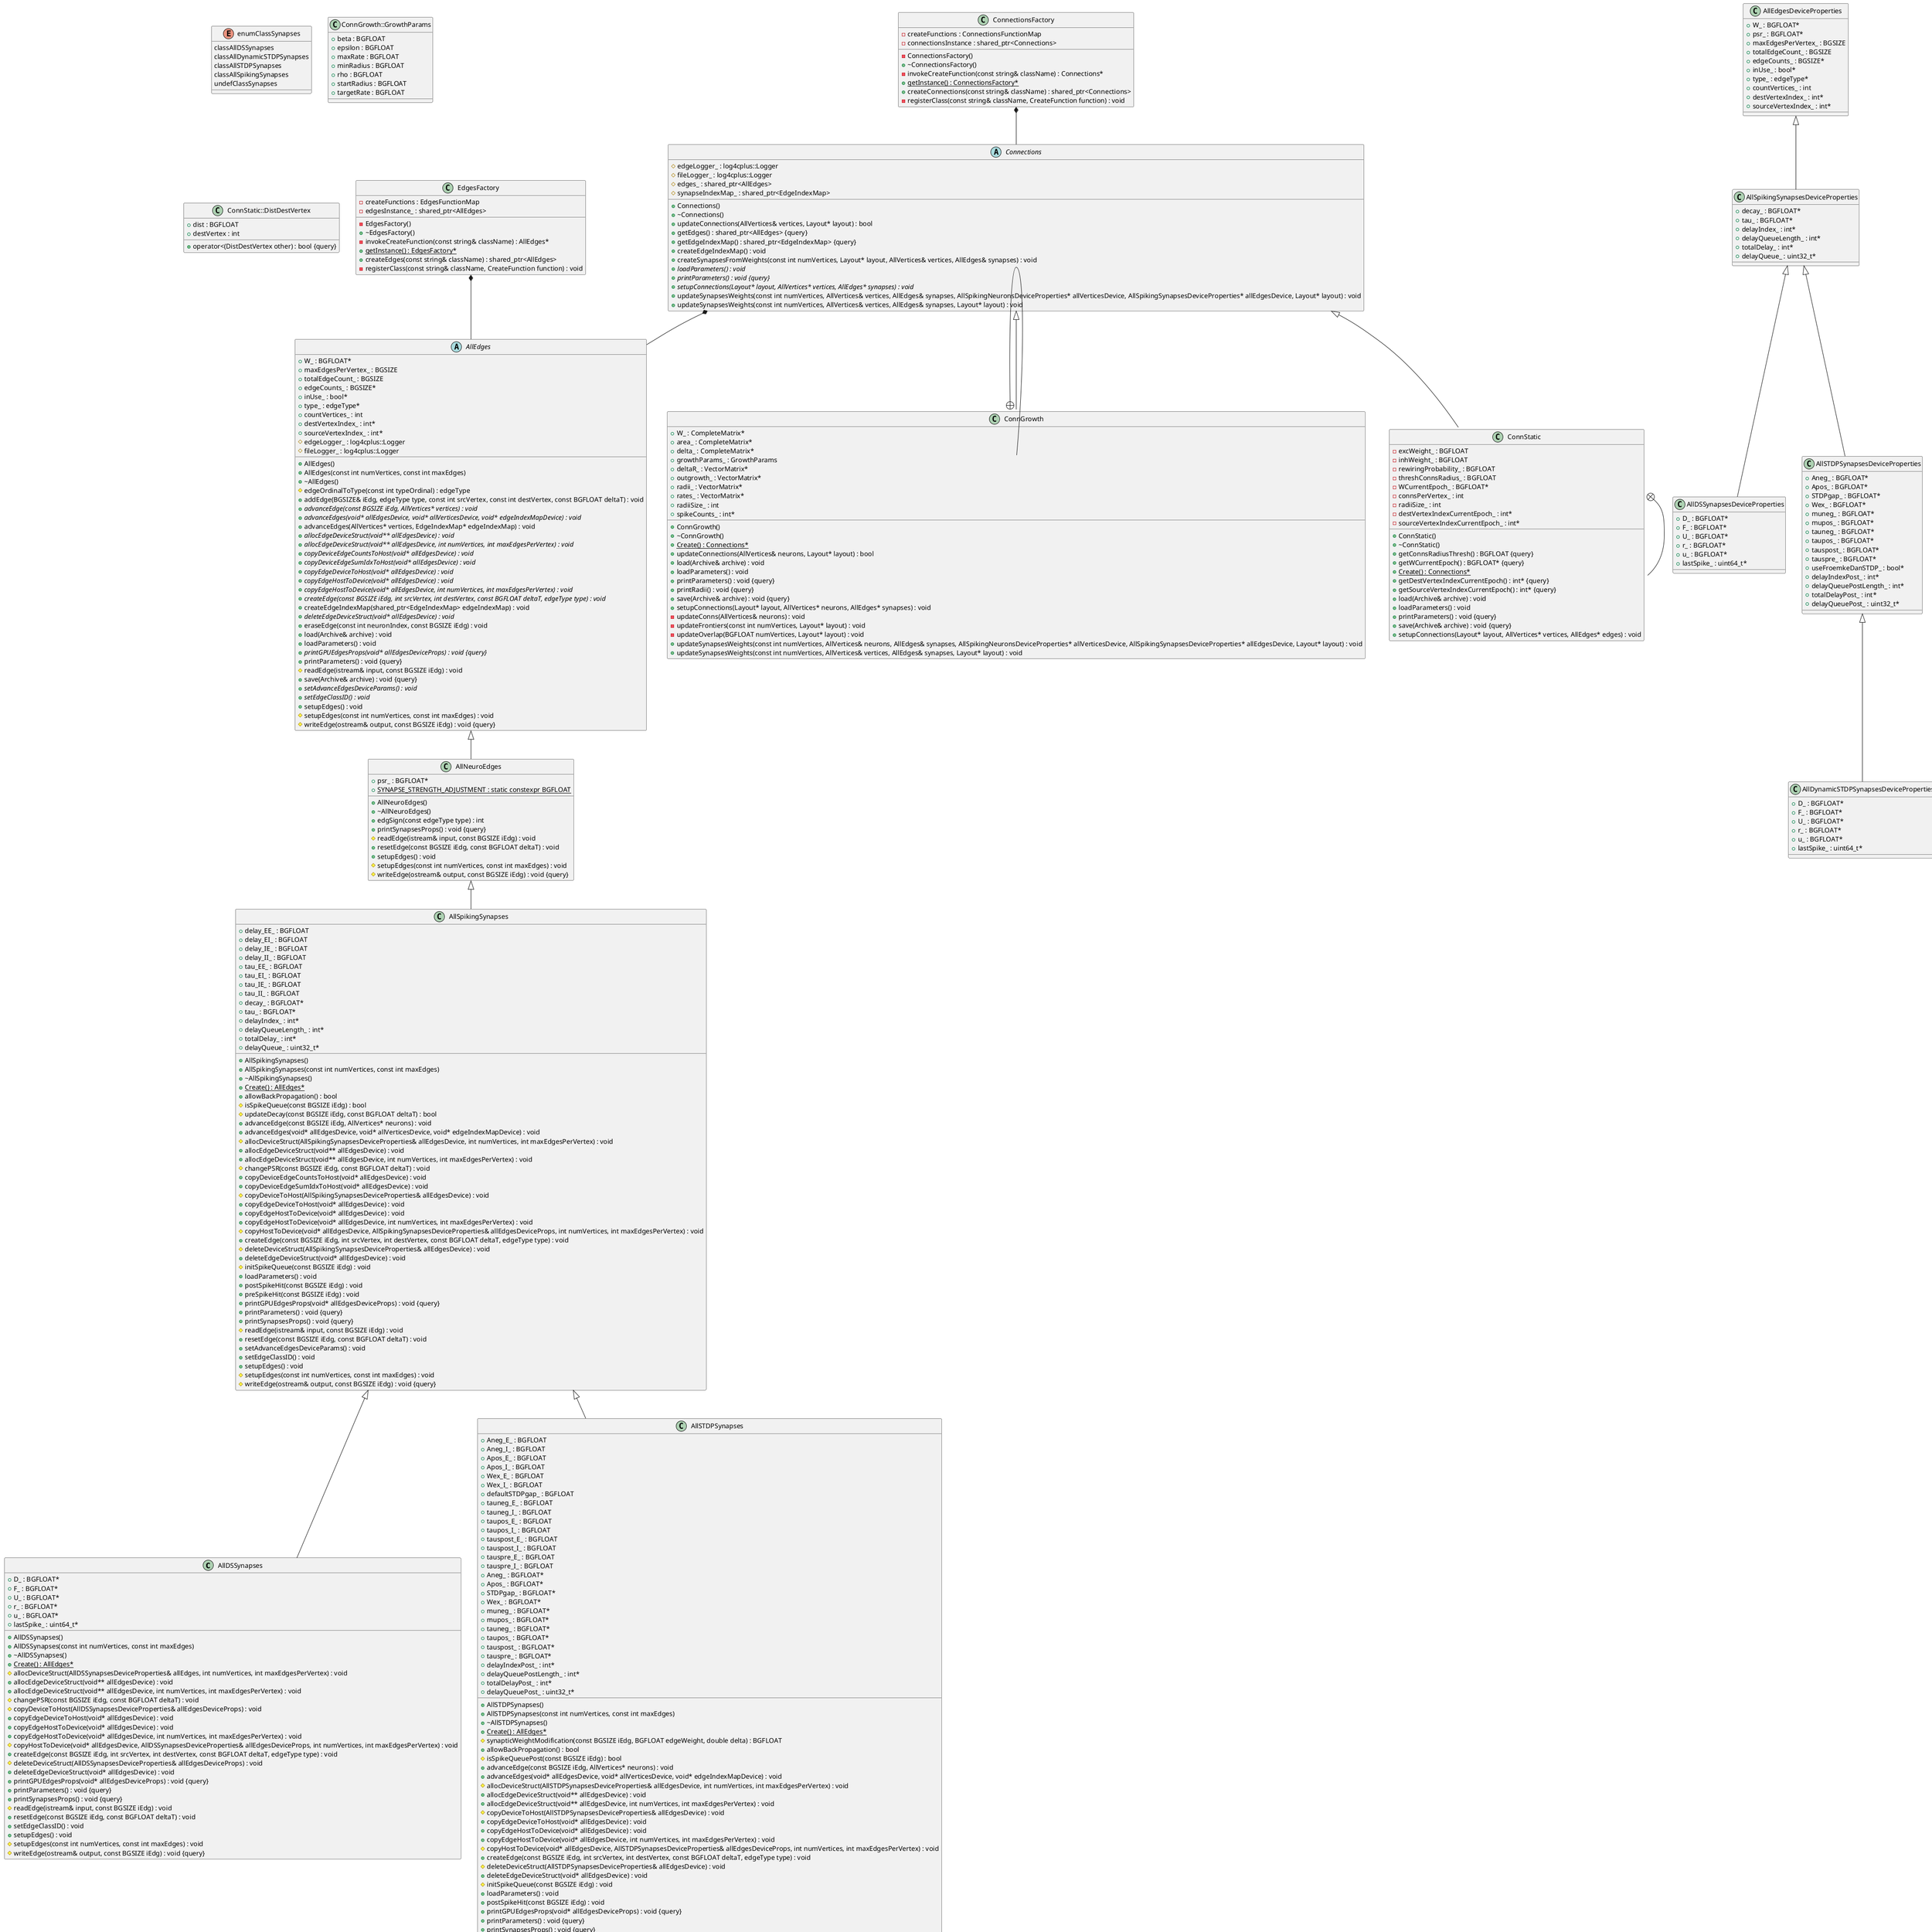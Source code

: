 @startuml ConnectionsClassDiagram





/' Objects '/

class AllDSSynapses {
	+AllDSSynapses()
	+AllDSSynapses(const int numVertices, const int maxEdges)
	+~AllDSSynapses()
	+{static} Create() : AllEdges*
	+D_ : BGFLOAT*
	+F_ : BGFLOAT*
	+U_ : BGFLOAT*
	+r_ : BGFLOAT*
	+u_ : BGFLOAT*
	+lastSpike_ : uint64_t*
	#allocDeviceStruct(AllDSSynapsesDeviceProperties& allEdges, int numVertices, int maxEdgesPerVertex) : void
	+allocEdgeDeviceStruct(void** allEdgesDevice) : void
	+allocEdgeDeviceStruct(void** allEdgesDevice, int numVertices, int maxEdgesPerVertex) : void
	#changePSR(const BGSIZE iEdg, const BGFLOAT deltaT) : void
	#copyDeviceToHost(AllDSSynapsesDeviceProperties& allEdgesDeviceProps) : void
	+copyEdgeDeviceToHost(void* allEdgesDevice) : void
	+copyEdgeHostToDevice(void* allEdgesDevice) : void
	+copyEdgeHostToDevice(void* allEdgesDevice, int numVertices, int maxEdgesPerVertex) : void
	#copyHostToDevice(void* allEdgesDevice, AllDSSynapsesDeviceProperties& allEdgesDeviceProps, int numVertices, int maxEdgesPerVertex) : void
	+createEdge(const BGSIZE iEdg, int srcVertex, int destVertex, const BGFLOAT deltaT, edgeType type) : void
	#deleteDeviceStruct(AllDSSynapsesDeviceProperties& allEdgesDeviceProps) : void
	+deleteEdgeDeviceStruct(void* allEdgesDevice) : void
	+printGPUEdgesProps(void* allEdgesDeviceProps) : void {query}
	+printParameters() : void {query}
	+printSynapsesProps() : void {query}
	#readEdge(istream& input, const BGSIZE iEdg) : void
	+resetEdge(const BGSIZE iEdg, const BGFLOAT deltaT) : void
	+setEdgeClassID() : void
	+setupEdges() : void
	#setupEdges(const int numVertices, const int maxEdges) : void
	#writeEdge(ostream& output, const BGSIZE iEdg) : void {query}
}


class AllDynamicSTDPSynapses {
	+AllDynamicSTDPSynapses()
	+AllDynamicSTDPSynapses(const int numVertices, const int maxEdges)
	+~AllDynamicSTDPSynapses()
	+{static} Create() : AllEdges*
	+D_ : BGFLOAT*
	+F_ : BGFLOAT*
	+U_ : BGFLOAT*
	+r_ : BGFLOAT*
	+u_ : BGFLOAT*
	+lastSpike_ : uint64_t*
	#allocDeviceStruct(AllDynamicSTDPSynapsesDeviceProperties& allEdges, int numVertices, int maxEdgesPerVertex) : void
	+allocEdgeDeviceStruct(void** allEdgesDevice) : void
	+allocEdgeDeviceStruct(void** allEdgesDevice, int numVertices, int maxEdgesPerVertex) : void
	#changePSR(const BGSIZE iEdg, const BGFLOAT deltaT) : void
	#copyDeviceToHost(AllDynamicSTDPSynapsesDeviceProperties& allEdgesDeviceProps) : void
	+copyEdgeDeviceToHost(void* allEdgesDevice) : void
	+copyEdgeHostToDevice(void* allEdgesDevice) : void
	+copyEdgeHostToDevice(void* allEdgesDevice, int numVertices, int maxEdgesPerVertex) : void
	#copyHostToDevice(void* allEdgesDevice, AllDynamicSTDPSynapsesDeviceProperties& allEdgesDeviceProps, int numVertices, int maxEdgesPerVertex) : void
	+createEdge(const BGSIZE iEdg, int srcVertex, int destVertex, const BGFLOAT deltaT, edgeType type) : void
	#deleteDeviceStruct(AllDynamicSTDPSynapsesDeviceProperties& allEdgesDeviceProps) : void
	+deleteEdgeDeviceStruct(void* allEdgesDevice) : void
	+printGPUEdgesProps(void* allEdgesDeviceProps) : void {query}
	+printParameters() : void {query}
	+printSynapsesProps() : void {query}
	#readEdge(istream& input, const BGSIZE iEdg) : void
	+resetEdge(const BGSIZE iEdg, const BGFLOAT deltaT) : void
	+setEdgeClassID() : void
	+setupEdges() : void
	#setupEdges(const int numVertices, const int maxEdges) : void
	#writeEdge(ostream& output, const BGSIZE iEdg) : void {query}
}


abstract class AllEdges {
	+AllEdges()
	+AllEdges(const int numVertices, const int maxEdges)
	+~AllEdges()
	+W_ : BGFLOAT*
	+maxEdgesPerVertex_ : BGSIZE
	+totalEdgeCount_ : BGSIZE
	+edgeCounts_ : BGSIZE*
	+inUse_ : bool*
	#edgeOrdinalToType(const int typeOrdinal) : edgeType
	+type_ : edgeType*
	+countVertices_ : int
	+destVertexIndex_ : int*
	+sourceVertexIndex_ : int*
	#edgeLogger_ : log4cplus::Logger
	#fileLogger_ : log4cplus::Logger
	+addEdge(BGSIZE& iEdg, edgeType type, const int srcVertex, const int destVertex, const BGFLOAT deltaT) : void
	+{abstract} advanceEdge(const BGSIZE iEdg, AllVertices* vertices) : void
	+{abstract} advanceEdges(void* allEdgesDevice, void* allVerticesDevice, void* edgeIndexMapDevice) : void
	+advanceEdges(AllVertices* vertices, EdgeIndexMap* edgeIndexMap) : void
	+{abstract} allocEdgeDeviceStruct(void** allEdgesDevice) : void
	+{abstract} allocEdgeDeviceStruct(void** allEdgesDevice, int numVertices, int maxEdgesPerVertex) : void
	+{abstract} copyDeviceEdgeCountsToHost(void* allEdgesDevice) : void
	+{abstract} copyDeviceEdgeSumIdxToHost(void* allEdgesDevice) : void
	+{abstract} copyEdgeDeviceToHost(void* allEdgesDevice) : void
	+{abstract} copyEdgeHostToDevice(void* allEdgesDevice) : void
	+{abstract} copyEdgeHostToDevice(void* allEdgesDevice, int numVertices, int maxEdgesPerVertex) : void
	+{abstract} createEdge(const BGSIZE iEdg, int srcVertex, int destVertex, const BGFLOAT deltaT, edgeType type) : void
	+createEdgeIndexMap(shared_ptr<EdgeIndexMap> edgeIndexMap) : void
	+{abstract} deleteEdgeDeviceStruct(void* allEdgesDevice) : void
	+eraseEdge(const int neuronIndex, const BGSIZE iEdg) : void
	+load(Archive& archive) : void
	+loadParameters() : void
	+{abstract} printGPUEdgesProps(void* allEdgesDeviceProps) : void {query}
	+printParameters() : void {query}
	#readEdge(istream& input, const BGSIZE iEdg) : void
	+save(Archive& archive) : void {query}
	+{abstract} setAdvanceEdgesDeviceParams() : void
	+{abstract} setEdgeClassID() : void
	+setupEdges() : void
	#setupEdges(const int numVertices, const int maxEdges) : void
	#writeEdge(ostream& output, const BGSIZE iEdg) : void {query}
}


class AllNeuroEdges {
	+AllNeuroEdges()
	+~AllNeuroEdges()
	+psr_ : BGFLOAT*
	+edgSign(const edgeType type) : int
	+{static} SYNAPSE_STRENGTH_ADJUSTMENT : static constexpr BGFLOAT
	+printSynapsesProps() : void {query}
	#readEdge(istream& input, const BGSIZE iEdg) : void
	+resetEdge(const BGSIZE iEdg, const BGFLOAT deltaT) : void
	+setupEdges() : void
	#setupEdges(const int numVertices, const int maxEdges) : void
	#writeEdge(ostream& output, const BGSIZE iEdg) : void {query}
}


class AllSTDPSynapses {
	+AllSTDPSynapses()
	+AllSTDPSynapses(const int numVertices, const int maxEdges)
	+~AllSTDPSynapses()
	+{static} Create() : AllEdges*
	+Aneg_E_ : BGFLOAT
	+Aneg_I_ : BGFLOAT
	+Apos_E_ : BGFLOAT
	+Apos_I_ : BGFLOAT
	+Wex_E_ : BGFLOAT
	+Wex_I_ : BGFLOAT
	+defaultSTDPgap_ : BGFLOAT
	#synapticWeightModification(const BGSIZE iEdg, BGFLOAT edgeWeight, double delta) : BGFLOAT
	+tauneg_E_ : BGFLOAT
	+tauneg_I_ : BGFLOAT
	+taupos_E_ : BGFLOAT
	+taupos_I_ : BGFLOAT
	+tauspost_E_ : BGFLOAT
	+tauspost_I_ : BGFLOAT
	+tauspre_E_ : BGFLOAT
	+tauspre_I_ : BGFLOAT
	+Aneg_ : BGFLOAT*
	+Apos_ : BGFLOAT*
	+STDPgap_ : BGFLOAT*
	+Wex_ : BGFLOAT*
	+muneg_ : BGFLOAT*
	+mupos_ : BGFLOAT*
	+tauneg_ : BGFLOAT*
	+taupos_ : BGFLOAT*
	+tauspost_ : BGFLOAT*
	+tauspre_ : BGFLOAT*
	+allowBackPropagation() : bool
	#isSpikeQueuePost(const BGSIZE iEdg) : bool
	+delayIndexPost_ : int*
	+delayQueuePostLength_ : int*
	+totalDelayPost_ : int*
	+delayQueuePost_ : uint32_t*
	+advanceEdge(const BGSIZE iEdg, AllVertices* neurons) : void
	+advanceEdges(void* allEdgesDevice, void* allVerticesDevice, void* edgeIndexMapDevice) : void
	#allocDeviceStruct(AllSTDPSynapsesDeviceProperties& allEdgesDevice, int numVertices, int maxEdgesPerVertex) : void
	+allocEdgeDeviceStruct(void** allEdgesDevice) : void
	+allocEdgeDeviceStruct(void** allEdgesDevice, int numVertices, int maxEdgesPerVertex) : void
	#copyDeviceToHost(AllSTDPSynapsesDeviceProperties& allEdgesDevice) : void
	+copyEdgeDeviceToHost(void* allEdgesDevice) : void
	+copyEdgeHostToDevice(void* allEdgesDevice) : void
	+copyEdgeHostToDevice(void* allEdgesDevice, int numVertices, int maxEdgesPerVertex) : void
	#copyHostToDevice(void* allEdgesDevice, AllSTDPSynapsesDeviceProperties& allEdgesDeviceProps, int numVertices, int maxEdgesPerVertex) : void
	+createEdge(const BGSIZE iEdg, int srcVertex, int destVertex, const BGFLOAT deltaT, edgeType type) : void
	#deleteDeviceStruct(AllSTDPSynapsesDeviceProperties& allEdgesDevice) : void
	+deleteEdgeDeviceStruct(void* allEdgesDevice) : void
	#initSpikeQueue(const BGSIZE iEdg) : void
	+loadParameters() : void
	+postSpikeHit(const BGSIZE iEdg) : void
	+printGPUEdgesProps(void* allEdgesDeviceProps) : void {query}
	+printParameters() : void {query}
	+printSynapsesProps() : void {query}
	#readEdge(istream& input, const BGSIZE iEdg) : void
	+resetEdge(const BGSIZE iEdg, const BGFLOAT deltaT) : void
	+setEdgeClassID() : void
	+setupEdges() : void
	#setupEdges(const int numVertices, const int maxEdges) : void
	-stdpLearning(const BGSIZE iEdg, double delta, double epost, double epre, int srcVertex, int destVertex) : void
	#writeEdge(ostream& output, const BGSIZE iEdg) : void {query}
}


class AllSpikingSynapses {
	+AllSpikingSynapses()
	+AllSpikingSynapses(const int numVertices, const int maxEdges)
	+~AllSpikingSynapses()
	+{static} Create() : AllEdges*
	+delay_EE_ : BGFLOAT
	+delay_EI_ : BGFLOAT
	+delay_IE_ : BGFLOAT
	+delay_II_ : BGFLOAT
	+tau_EE_ : BGFLOAT
	+tau_EI_ : BGFLOAT
	+tau_IE_ : BGFLOAT
	+tau_II_ : BGFLOAT
	+decay_ : BGFLOAT*
	+tau_ : BGFLOAT*
	+allowBackPropagation() : bool
	#isSpikeQueue(const BGSIZE iEdg) : bool
	#updateDecay(const BGSIZE iEdg, const BGFLOAT deltaT) : bool
	+delayIndex_ : int*
	+delayQueueLength_ : int*
	+totalDelay_ : int*
	+delayQueue_ : uint32_t*
	+advanceEdge(const BGSIZE iEdg, AllVertices* neurons) : void
	+advanceEdges(void* allEdgesDevice, void* allVerticesDevice, void* edgeIndexMapDevice) : void
	#allocDeviceStruct(AllSpikingSynapsesDeviceProperties& allEdgesDevice, int numVertices, int maxEdgesPerVertex) : void
	+allocEdgeDeviceStruct(void** allEdgesDevice) : void
	+allocEdgeDeviceStruct(void** allEdgesDevice, int numVertices, int maxEdgesPerVertex) : void
	#changePSR(const BGSIZE iEdg, const BGFLOAT deltaT) : void
	+copyDeviceEdgeCountsToHost(void* allEdgesDevice) : void
	+copyDeviceEdgeSumIdxToHost(void* allEdgesDevice) : void
	#copyDeviceToHost(AllSpikingSynapsesDeviceProperties& allEdgesDevice) : void
	+copyEdgeDeviceToHost(void* allEdgesDevice) : void
	+copyEdgeHostToDevice(void* allEdgesDevice) : void
	+copyEdgeHostToDevice(void* allEdgesDevice, int numVertices, int maxEdgesPerVertex) : void
	#copyHostToDevice(void* allEdgesDevice, AllSpikingSynapsesDeviceProperties& allEdgesDeviceProps, int numVertices, int maxEdgesPerVertex) : void
	+createEdge(const BGSIZE iEdg, int srcVertex, int destVertex, const BGFLOAT deltaT, edgeType type) : void
	#deleteDeviceStruct(AllSpikingSynapsesDeviceProperties& allEdgesDevice) : void
	+deleteEdgeDeviceStruct(void* allEdgesDevice) : void
	#initSpikeQueue(const BGSIZE iEdg) : void
	+loadParameters() : void
	+postSpikeHit(const BGSIZE iEdg) : void
	+preSpikeHit(const BGSIZE iEdg) : void
	+printGPUEdgesProps(void* allEdgesDeviceProps) : void {query}
	+printParameters() : void {query}
	+printSynapsesProps() : void {query}
	#readEdge(istream& input, const BGSIZE iEdg) : void
	+resetEdge(const BGSIZE iEdg, const BGFLOAT deltaT) : void
	+setAdvanceEdgesDeviceParams() : void
	+setEdgeClassID() : void
	+setupEdges() : void
	#setupEdges(const int numVertices, const int maxEdges) : void
	#writeEdge(ostream& output, const BGSIZE iEdg) : void {query}
}


class ConnGrowth {
	+ConnGrowth()
	+~ConnGrowth()
	+W_ : CompleteMatrix*
	+area_ : CompleteMatrix*
	+delta_ : CompleteMatrix*
	+{static} Create() : Connections*
	+growthParams_ : GrowthParams
	+deltaR_ : VectorMatrix*
	+outgrowth_ : VectorMatrix*
	+radii_ : VectorMatrix*
	+rates_ : VectorMatrix*
	+updateConnections(AllVertices& neurons, Layout* layout) : bool
	+radiiSize_ : int
	+spikeCounts_ : int*
	+load(Archive& archive) : void
	+loadParameters() : void
	+printParameters() : void {query}
	+printRadii() : void {query}
	+save(Archive& archive) : void {query}
	+setupConnections(Layout* layout, AllVertices* neurons, AllEdges* synapses) : void
	-updateConns(AllVertices& neurons) : void
	-updateFrontiers(const int numVertices, Layout* layout) : void
	-updateOverlap(BGFLOAT numVertices, Layout* layout) : void
	+updateSynapsesWeights(const int numVertices, AllVertices& neurons, AllEdges& synapses, AllSpikingNeuronsDeviceProperties* allVerticesDevice, AllSpikingSynapsesDeviceProperties* allEdgesDevice, Layout* layout) : void
	+updateSynapsesWeights(const int numVertices, AllVertices& vertices, AllEdges& synapses, Layout* layout) : void
}


class ConnStatic {
	+ConnStatic()
	+~ConnStatic()
	-excWeight_ : BGFLOAT
	+getConnsRadiusThresh() : BGFLOAT {query}
	-inhWeight_ : BGFLOAT
	-rewiringProbability_ : BGFLOAT
	-threshConnsRadius_ : BGFLOAT
	-WCurrentEpoch_ : BGFLOAT*
	+getWCurrentEpoch() : BGFLOAT* {query}
	+{static} Create() : Connections*
	-connsPerVertex_ : int
	-radiiSize_ : int
	-destVertexIndexCurrentEpoch_ : int*
	+getDestVertexIndexCurrentEpoch() : int* {query}
	+getSourceVertexIndexCurrentEpoch() : int* {query}
	-sourceVertexIndexCurrentEpoch_ : int*
	+load(Archive& archive) : void
	+loadParameters() : void
	+printParameters() : void {query}
	+save(Archive& archive) : void {query}
	+setupConnections(Layout* layout, AllVertices* vertices, AllEdges* edges) : void
}


abstract class Connections {
	+Connections()
	+~Connections()
	+updateConnections(AllVertices& vertices, Layout* layout) : bool
	#edgeLogger_ : log4cplus::Logger
	#fileLogger_ : log4cplus::Logger
	#edges_ : shared_ptr<AllEdges>
	+getEdges() : shared_ptr<AllEdges> {query}
	+getEdgeIndexMap() : shared_ptr<EdgeIndexMap> {query}
	#synapseIndexMap_ : shared_ptr<EdgeIndexMap>
	+createEdgeIndexMap() : void
	+createSynapsesFromWeights(const int numVertices, Layout* layout, AllVertices& vertices, AllEdges& synapses) : void
	+{abstract} loadParameters() : void
	+{abstract} printParameters() : void {query}
	+{abstract} setupConnections(Layout* layout, AllVertices* vertices, AllEdges* synapses) : void
	+updateSynapsesWeights(const int numVertices, AllVertices& vertices, AllEdges& synapses, AllSpikingNeuronsDeviceProperties* allVerticesDevice, AllSpikingSynapsesDeviceProperties* allEdgesDevice, Layout* layout) : void
	+updateSynapsesWeights(const int numVertices, AllVertices& vertices, AllEdges& synapses, Layout* layout) : void
}


class ConnectionsFactory {
	-ConnectionsFactory()
	+~ConnectionsFactory()
	-invokeCreateFunction(const string& className) : Connections*
	+{static} getInstance() : ConnectionsFactory*
	-createFunctions : ConnectionsFunctionMap
	-connectionsInstance : shared_ptr<Connections>
	+createConnections(const string& className) : shared_ptr<Connections>
	-registerClass(const string& className, CreateFunction function) : void
}


class EdgesFactory {
	-EdgesFactory()
	+~EdgesFactory()
	-invokeCreateFunction(const string& className) : AllEdges*
	+{static} getInstance() : EdgesFactory*
	-createFunctions : EdgesFunctionMap
	+createEdges(const string& className) : shared_ptr<AllEdges>
	-edgesInstance_ : shared_ptr<AllEdges>
	-registerClass(const string& className, CreateFunction function) : void
}


enum enumClassSynapses {
	classAllDSSynapses
	classAllDynamicSTDPSynapses
	classAllSTDPSynapses
	classAllSpikingSynapses
	undefClassSynapses
}


class AllDSSynapsesDeviceProperties {
	+D_ : BGFLOAT*
	+F_ : BGFLOAT*
	+U_ : BGFLOAT*
	+r_ : BGFLOAT*
	+u_ : BGFLOAT*
	+lastSpike_ : uint64_t*
}


class AllDynamicSTDPSynapsesDeviceProperties {
	+D_ : BGFLOAT*
	+F_ : BGFLOAT*
	+U_ : BGFLOAT*
	+r_ : BGFLOAT*
	+u_ : BGFLOAT*
	+lastSpike_ : uint64_t*
}


class AllEdgesDeviceProperties {
	+W_ : BGFLOAT*
	+psr_ : BGFLOAT*
	+maxEdgesPerVertex_ : BGSIZE
	+totalEdgeCount_ : BGSIZE
	+edgeCounts_ : BGSIZE*
	+inUse_ : bool*
	+type_ : edgeType*
	+countVertices_ : int
	+destVertexIndex_ : int*
	+sourceVertexIndex_ : int*
}


class AllSTDPSynapsesDeviceProperties {
	+Aneg_ : BGFLOAT*
	+Apos_ : BGFLOAT*
	+STDPgap_ : BGFLOAT*
	+Wex_ : BGFLOAT*
	+muneg_ : BGFLOAT*
	+mupos_ : BGFLOAT*
	+tauneg_ : BGFLOAT*
	+taupos_ : BGFLOAT*
	+tauspost_ : BGFLOAT*
	+tauspre_ : BGFLOAT*
	+useFroemkeDanSTDP_ : bool*
	+delayIndexPost_ : int*
	+delayQueuePostLength_ : int*
	+totalDelayPost_ : int*
	+delayQueuePost_ : uint32_t*
}


class AllSpikingSynapsesDeviceProperties {
	+decay_ : BGFLOAT*
	+tau_ : BGFLOAT*
	+delayIndex_ : int*
	+delayQueueLength_ : int*
	+totalDelay_ : int*
	+delayQueue_ : uint32_t*
}


class ConnGrowth::GrowthParams {
	+beta : BGFLOAT
	+epsilon : BGFLOAT
	+maxRate : BGFLOAT
	+minRadius : BGFLOAT
	+rho : BGFLOAT
	+startRadius : BGFLOAT
	+targetRate : BGFLOAT
}


class ConnStatic::DistDestVertex {
	+dist : BGFLOAT
	+operator<(DistDestVertex other) : bool {query}
	+destVertex : int
}





/' Inheritance relationships '/

.AllEdges <|-- .AllNeuroEdges


.AllEdgesDeviceProperties <|-- .AllSpikingSynapsesDeviceProperties


.AllNeuroEdges <|-- .AllSpikingSynapses


.AllSTDPSynapses <|-- .AllDynamicSTDPSynapses


.AllSTDPSynapsesDeviceProperties <|-- .AllDynamicSTDPSynapsesDeviceProperties


.AllSpikingSynapses <|-- .AllDSSynapses


.AllSpikingSynapses <|-- .AllSTDPSynapses


.AllSpikingSynapsesDeviceProperties <|-- .AllDSSynapsesDeviceProperties


.AllSpikingSynapsesDeviceProperties <|-- .AllSTDPSynapsesDeviceProperties


.Connections <|-- .ConnGrowth


.Connections <|-- .ConnStatic





/' Aggregation relationships '/

.Connections *-- .AllEdges


.ConnectionsFactory *-- .Connections


.EdgesFactory *-- .AllEdges






/' Nested objects '/

.ConnGrowth +-- .ConnGrowth::GrowthParams


.ConnStatic +-- .ConnStatic::DistDestVertex




@enduml

